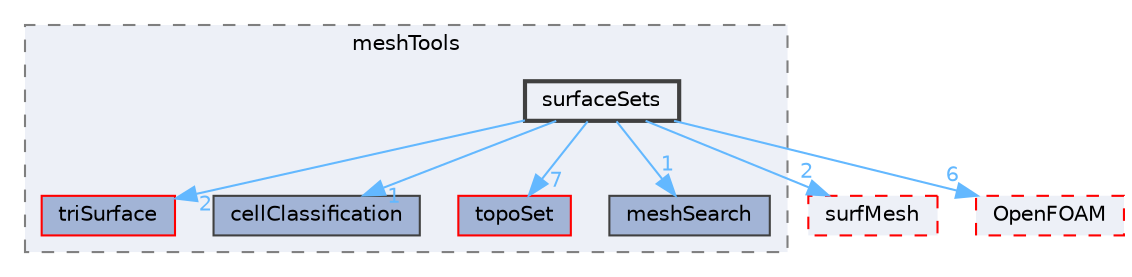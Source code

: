 digraph "src/meshTools/surfaceSets"
{
 // LATEX_PDF_SIZE
  bgcolor="transparent";
  edge [fontname=Helvetica,fontsize=10,labelfontname=Helvetica,labelfontsize=10];
  node [fontname=Helvetica,fontsize=10,shape=box,height=0.2,width=0.4];
  compound=true
  subgraph clusterdir_ae30ad0bef50cf391b24c614251bb9fd {
    graph [ bgcolor="#edf0f7", pencolor="grey50", label="meshTools", fontname=Helvetica,fontsize=10 style="filled,dashed", URL="dir_ae30ad0bef50cf391b24c614251bb9fd.html",tooltip=""]
  dir_2c4b96702ead4056d900947b6784ec65 [label="triSurface", fillcolor="#a2b4d6", color="red", style="filled", URL="dir_2c4b96702ead4056d900947b6784ec65.html",tooltip=""];
  dir_4bc05fb9b88a5582dccdfc3fdfdff5b9 [label="cellClassification", fillcolor="#a2b4d6", color="grey25", style="filled", URL="dir_4bc05fb9b88a5582dccdfc3fdfdff5b9.html",tooltip=""];
  dir_53c6f1430167a4cd316d5caa179db9dd [label="topoSet", fillcolor="#a2b4d6", color="red", style="filled", URL="dir_53c6f1430167a4cd316d5caa179db9dd.html",tooltip=""];
  dir_7314f67fd2a911ec2225fce1156c35c5 [label="meshSearch", fillcolor="#a2b4d6", color="grey25", style="filled", URL="dir_7314f67fd2a911ec2225fce1156c35c5.html",tooltip=""];
  dir_e680ad1ba1f83b1c217a13410c40c85a [label="surfaceSets", fillcolor="#edf0f7", color="grey25", style="filled,bold", URL="dir_e680ad1ba1f83b1c217a13410c40c85a.html",tooltip=""];
  }
  dir_0a88fe22feb23ce5f078a04a1df67721 [label="surfMesh", fillcolor="#edf0f7", color="red", style="filled,dashed", URL="dir_0a88fe22feb23ce5f078a04a1df67721.html",tooltip=""];
  dir_c5473ff19b20e6ec4dfe5c310b3778a8 [label="OpenFOAM", fillcolor="#edf0f7", color="red", style="filled,dashed", URL="dir_c5473ff19b20e6ec4dfe5c310b3778a8.html",tooltip=""];
  dir_e680ad1ba1f83b1c217a13410c40c85a->dir_0a88fe22feb23ce5f078a04a1df67721 [headlabel="2", labeldistance=1.5 headhref="dir_003872_003891.html" href="dir_003872_003891.html" color="steelblue1" fontcolor="steelblue1"];
  dir_e680ad1ba1f83b1c217a13410c40c85a->dir_2c4b96702ead4056d900947b6784ec65 [headlabel="2", labeldistance=1.5 headhref="dir_003872_004124.html" href="dir_003872_004124.html" color="steelblue1" fontcolor="steelblue1"];
  dir_e680ad1ba1f83b1c217a13410c40c85a->dir_4bc05fb9b88a5582dccdfc3fdfdff5b9 [headlabel="1", labeldistance=1.5 headhref="dir_003872_000415.html" href="dir_003872_000415.html" color="steelblue1" fontcolor="steelblue1"];
  dir_e680ad1ba1f83b1c217a13410c40c85a->dir_53c6f1430167a4cd316d5caa179db9dd [headlabel="7", labeldistance=1.5 headhref="dir_003872_004074.html" href="dir_003872_004074.html" color="steelblue1" fontcolor="steelblue1"];
  dir_e680ad1ba1f83b1c217a13410c40c85a->dir_7314f67fd2a911ec2225fce1156c35c5 [headlabel="1", labeldistance=1.5 headhref="dir_003872_002376.html" href="dir_003872_002376.html" color="steelblue1" fontcolor="steelblue1"];
  dir_e680ad1ba1f83b1c217a13410c40c85a->dir_c5473ff19b20e6ec4dfe5c310b3778a8 [headlabel="6", labeldistance=1.5 headhref="dir_003872_002695.html" href="dir_003872_002695.html" color="steelblue1" fontcolor="steelblue1"];
}
